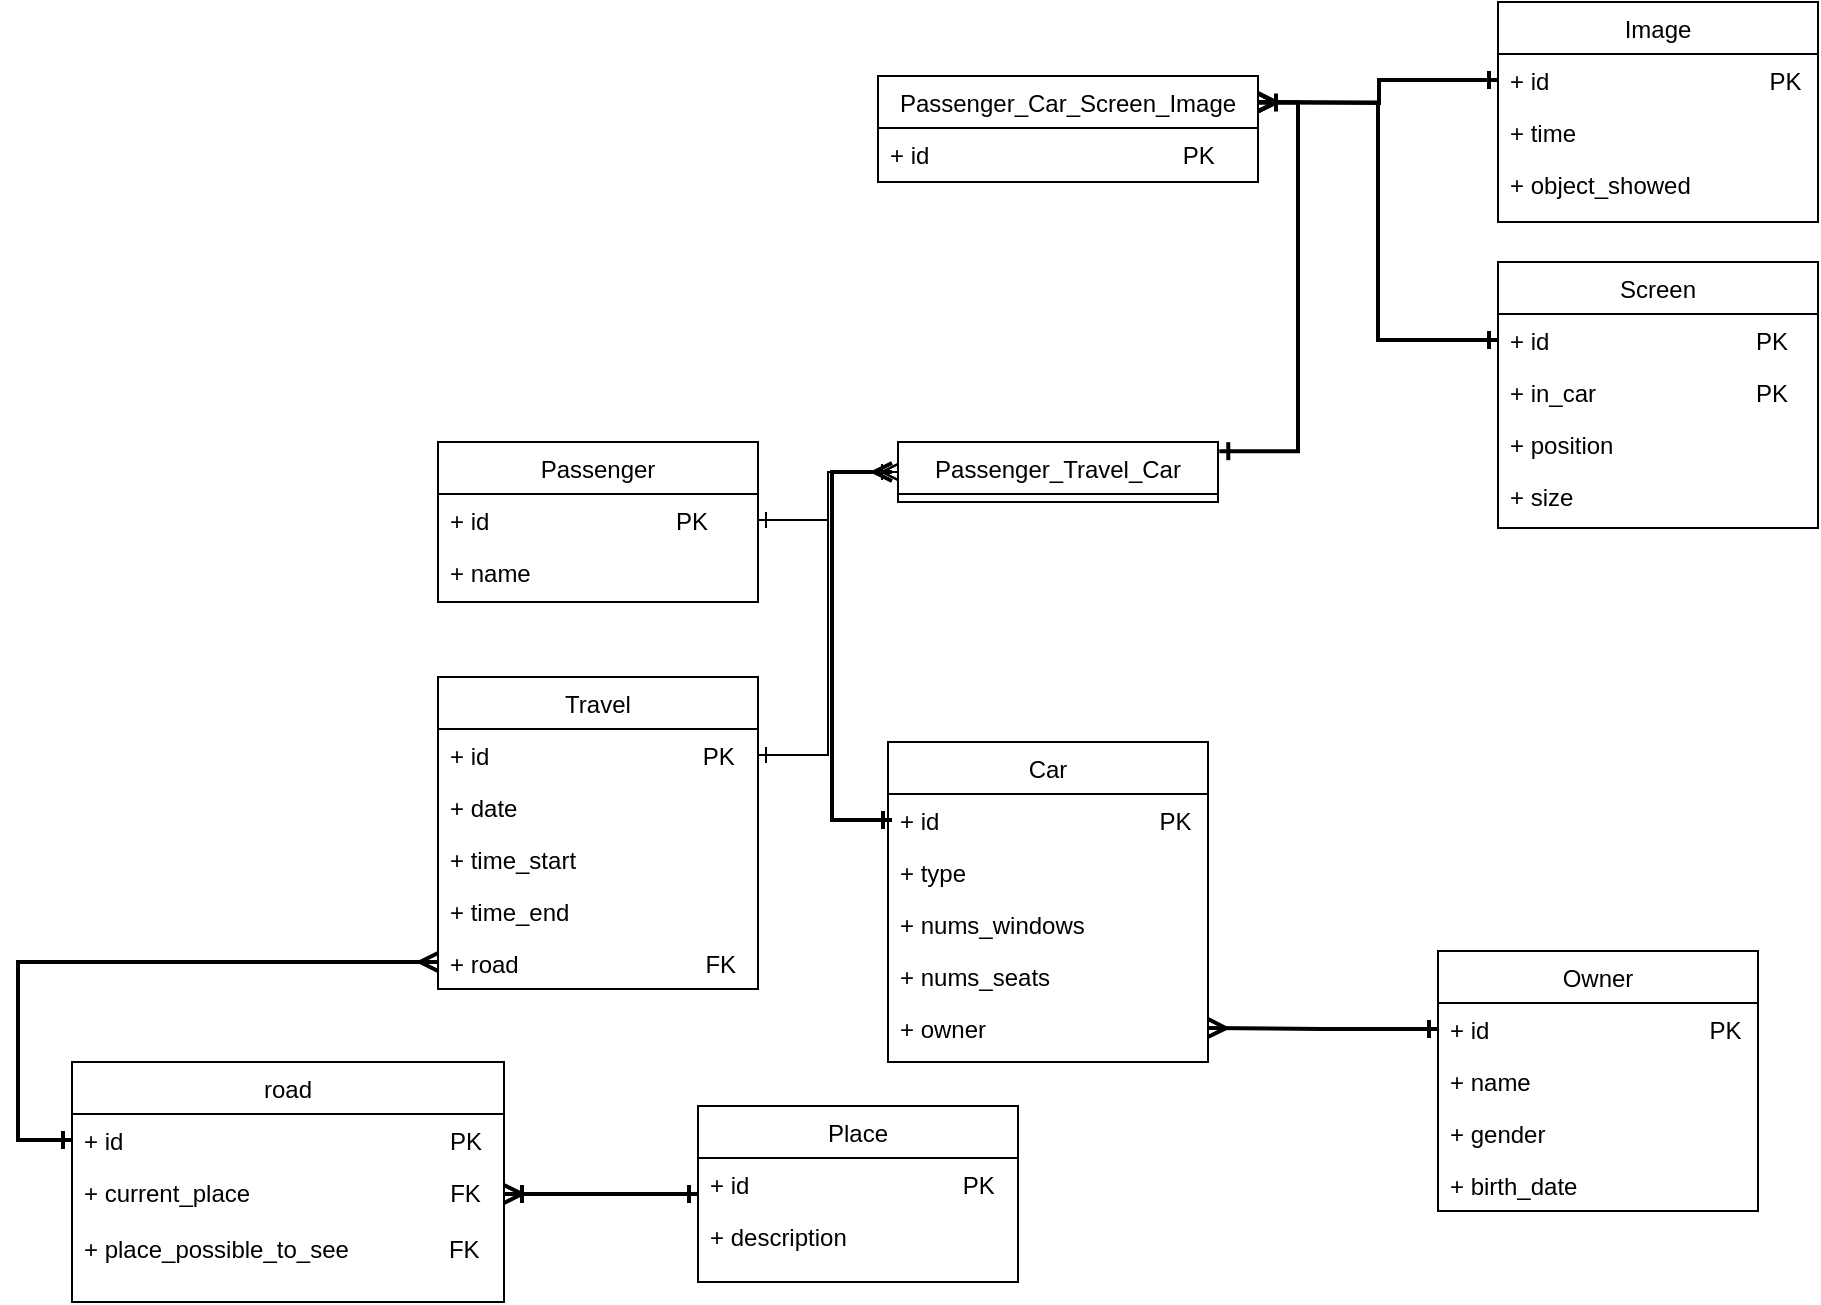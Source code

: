 <mxfile version="26.1.1">
  <diagram id="C5RBs43oDa-KdzZeNtuy" name="Page-1">
    <mxGraphModel dx="2327" dy="1982" grid="1" gridSize="10" guides="1" tooltips="1" connect="1" arrows="1" fold="1" page="1" pageScale="1" pageWidth="827" pageHeight="1169" math="0" shadow="0">
      <root>
        <mxCell id="WIyWlLk6GJQsqaUBKTNV-0" />
        <mxCell id="WIyWlLk6GJQsqaUBKTNV-1" parent="WIyWlLk6GJQsqaUBKTNV-0" />
        <mxCell id="zkfFHV4jXpPFQw0GAbJ--0" value="Owner" style="swimlane;fontStyle=0;align=center;verticalAlign=top;childLayout=stackLayout;horizontal=1;startSize=26;horizontalStack=0;resizeParent=1;resizeLast=0;collapsible=1;marginBottom=0;rounded=0;shadow=0;strokeWidth=1;" parent="WIyWlLk6GJQsqaUBKTNV-1" vertex="1">
          <mxGeometry x="270" y="304.5" width="160" height="130" as="geometry">
            <mxRectangle x="230" y="140" width="160" height="26" as="alternateBounds" />
          </mxGeometry>
        </mxCell>
        <mxCell id="zkfFHV4jXpPFQw0GAbJ--1" value="+ id                                 PK" style="text;align=left;verticalAlign=top;spacingLeft=4;spacingRight=4;overflow=hidden;rotatable=0;points=[[0,0.5],[1,0.5]];portConstraint=eastwest;" parent="zkfFHV4jXpPFQw0GAbJ--0" vertex="1">
          <mxGeometry y="26" width="160" height="26" as="geometry" />
        </mxCell>
        <mxCell id="zkfFHV4jXpPFQw0GAbJ--2" value="+ name" style="text;align=left;verticalAlign=top;spacingLeft=4;spacingRight=4;overflow=hidden;rotatable=0;points=[[0,0.5],[1,0.5]];portConstraint=eastwest;rounded=0;shadow=0;html=0;" parent="zkfFHV4jXpPFQw0GAbJ--0" vertex="1">
          <mxGeometry y="52" width="160" height="26" as="geometry" />
        </mxCell>
        <mxCell id="zkfFHV4jXpPFQw0GAbJ--3" value="+ gender" style="text;align=left;verticalAlign=top;spacingLeft=4;spacingRight=4;overflow=hidden;rotatable=0;points=[[0,0.5],[1,0.5]];portConstraint=eastwest;rounded=0;shadow=0;html=0;" parent="zkfFHV4jXpPFQw0GAbJ--0" vertex="1">
          <mxGeometry y="78" width="160" height="26" as="geometry" />
        </mxCell>
        <mxCell id="WKfM_1NJUeKOcYAccdau-1" value="+ birth_date" style="text;align=left;verticalAlign=top;spacingLeft=4;spacingRight=4;overflow=hidden;rotatable=0;points=[[0,0.5],[1,0.5]];portConstraint=eastwest;rounded=0;shadow=0;html=0;" parent="zkfFHV4jXpPFQw0GAbJ--0" vertex="1">
          <mxGeometry y="104" width="160" height="26" as="geometry" />
        </mxCell>
        <mxCell id="zkfFHV4jXpPFQw0GAbJ--6" value="Screen" style="swimlane;fontStyle=0;align=center;verticalAlign=top;childLayout=stackLayout;horizontal=1;startSize=26;horizontalStack=0;resizeParent=1;resizeLast=0;collapsible=1;marginBottom=0;rounded=0;shadow=0;strokeWidth=1;" parent="WIyWlLk6GJQsqaUBKTNV-1" vertex="1">
          <mxGeometry x="300" y="-40" width="160" height="133" as="geometry">
            <mxRectangle x="130" y="380" width="160" height="26" as="alternateBounds" />
          </mxGeometry>
        </mxCell>
        <mxCell id="zkfFHV4jXpPFQw0GAbJ--7" value="+ id                               PK" style="text;align=left;verticalAlign=top;spacingLeft=4;spacingRight=4;overflow=hidden;rotatable=0;points=[[0,0.5],[1,0.5]];portConstraint=eastwest;" parent="zkfFHV4jXpPFQw0GAbJ--6" vertex="1">
          <mxGeometry y="26" width="160" height="26" as="geometry" />
        </mxCell>
        <mxCell id="zkfFHV4jXpPFQw0GAbJ--8" value="+ in_car                        PK" style="text;align=left;verticalAlign=top;spacingLeft=4;spacingRight=4;overflow=hidden;rotatable=0;points=[[0,0.5],[1,0.5]];portConstraint=eastwest;rounded=0;shadow=0;html=0;" parent="zkfFHV4jXpPFQw0GAbJ--6" vertex="1">
          <mxGeometry y="52" width="160" height="26" as="geometry" />
        </mxCell>
        <mxCell id="wyHCRqdChA_TRmbYqkfu-2" value="+ position" style="text;align=left;verticalAlign=top;spacingLeft=4;spacingRight=4;overflow=hidden;rotatable=0;points=[[0,0.5],[1,0.5]];portConstraint=eastwest;rounded=0;shadow=0;html=0;" parent="zkfFHV4jXpPFQw0GAbJ--6" vertex="1">
          <mxGeometry y="78" width="160" height="26" as="geometry" />
        </mxCell>
        <mxCell id="tqHnjhSmlV05OuYTC6z5-99" value="+ size" style="text;align=left;verticalAlign=top;spacingLeft=4;spacingRight=4;overflow=hidden;rotatable=0;points=[[0,0.5],[1,0.5]];portConstraint=eastwest;rounded=0;shadow=0;html=0;" parent="zkfFHV4jXpPFQw0GAbJ--6" vertex="1">
          <mxGeometry y="104" width="160" height="26" as="geometry" />
        </mxCell>
        <mxCell id="zkfFHV4jXpPFQw0GAbJ--13" value="Car" style="swimlane;fontStyle=0;align=center;verticalAlign=top;childLayout=stackLayout;horizontal=1;startSize=26;horizontalStack=0;resizeParent=1;resizeLast=0;collapsible=1;marginBottom=0;rounded=0;shadow=0;strokeWidth=1;" parent="WIyWlLk6GJQsqaUBKTNV-1" vertex="1">
          <mxGeometry x="-5" y="200" width="160" height="160" as="geometry">
            <mxRectangle x="340" y="380" width="170" height="26" as="alternateBounds" />
          </mxGeometry>
        </mxCell>
        <mxCell id="zkfFHV4jXpPFQw0GAbJ--14" value="+ id                                 PK" style="text;align=left;verticalAlign=top;spacingLeft=4;spacingRight=4;overflow=hidden;rotatable=0;points=[[0,0.5],[1,0.5]];portConstraint=eastwest;" parent="zkfFHV4jXpPFQw0GAbJ--13" vertex="1">
          <mxGeometry y="26" width="160" height="26" as="geometry" />
        </mxCell>
        <mxCell id="tqHnjhSmlV05OuYTC6z5-18" value="+ type" style="text;align=left;verticalAlign=top;spacingLeft=4;spacingRight=4;overflow=hidden;rotatable=0;points=[[0,0.5],[1,0.5]];portConstraint=eastwest;" parent="zkfFHV4jXpPFQw0GAbJ--13" vertex="1">
          <mxGeometry y="52" width="160" height="26" as="geometry" />
        </mxCell>
        <mxCell id="tqHnjhSmlV05OuYTC6z5-19" value="+ nums_windows" style="text;align=left;verticalAlign=top;spacingLeft=4;spacingRight=4;overflow=hidden;rotatable=0;points=[[0,0.5],[1,0.5]];portConstraint=eastwest;" parent="zkfFHV4jXpPFQw0GAbJ--13" vertex="1">
          <mxGeometry y="78" width="160" height="26" as="geometry" />
        </mxCell>
        <mxCell id="tqHnjhSmlV05OuYTC6z5-20" value="+ nums_seats" style="text;align=left;verticalAlign=top;spacingLeft=4;spacingRight=4;overflow=hidden;rotatable=0;points=[[0,0.5],[1,0.5]];portConstraint=eastwest;" parent="zkfFHV4jXpPFQw0GAbJ--13" vertex="1">
          <mxGeometry y="104" width="160" height="26" as="geometry" />
        </mxCell>
        <mxCell id="wyHCRqdChA_TRmbYqkfu-1" value="+ owner" style="text;align=left;verticalAlign=top;spacingLeft=4;spacingRight=4;overflow=hidden;rotatable=0;points=[[0,0.5],[1,0.5]];portConstraint=eastwest;" parent="zkfFHV4jXpPFQw0GAbJ--13" vertex="1">
          <mxGeometry y="130" width="160" height="26" as="geometry" />
        </mxCell>
        <mxCell id="tqHnjhSmlV05OuYTC6z5-22" value="Image" style="swimlane;fontStyle=0;align=center;verticalAlign=top;childLayout=stackLayout;horizontal=1;startSize=26;horizontalStack=0;resizeParent=1;resizeLast=0;collapsible=1;marginBottom=0;rounded=0;shadow=0;strokeWidth=1;" parent="WIyWlLk6GJQsqaUBKTNV-1" vertex="1">
          <mxGeometry x="300" y="-170" width="160" height="110" as="geometry">
            <mxRectangle x="130" y="380" width="160" height="26" as="alternateBounds" />
          </mxGeometry>
        </mxCell>
        <mxCell id="5psh7jvHR8VH2pZ5xMn9-5" style="edgeStyle=orthogonalEdgeStyle;rounded=0;orthogonalLoop=1;jettySize=auto;html=1;endArrow=ERmany;endFill=0;strokeWidth=2;startArrow=ERone;startFill=0;" edge="1" parent="tqHnjhSmlV05OuYTC6z5-22" source="tqHnjhSmlV05OuYTC6z5-23">
          <mxGeometry relative="1" as="geometry">
            <mxPoint x="-120" y="50" as="targetPoint" />
          </mxGeometry>
        </mxCell>
        <mxCell id="tqHnjhSmlV05OuYTC6z5-23" value="+ id                                 PK" style="text;align=left;verticalAlign=top;spacingLeft=4;spacingRight=4;overflow=hidden;rotatable=0;points=[[0,0.5],[1,0.5]];portConstraint=eastwest;" parent="tqHnjhSmlV05OuYTC6z5-22" vertex="1">
          <mxGeometry y="26" width="160" height="26" as="geometry" />
        </mxCell>
        <mxCell id="tqHnjhSmlV05OuYTC6z5-24" value="+ time" style="text;align=left;verticalAlign=top;spacingLeft=4;spacingRight=4;overflow=hidden;rotatable=0;points=[[0,0.5],[1,0.5]];portConstraint=eastwest;rounded=0;shadow=0;html=0;" parent="tqHnjhSmlV05OuYTC6z5-22" vertex="1">
          <mxGeometry y="52" width="160" height="26" as="geometry" />
        </mxCell>
        <mxCell id="tqHnjhSmlV05OuYTC6z5-26" value="+ object_showed" style="text;align=left;verticalAlign=top;spacingLeft=4;spacingRight=4;overflow=hidden;rotatable=0;points=[[0,0.5],[1,0.5]];portConstraint=eastwest;rounded=0;shadow=0;html=0;" parent="tqHnjhSmlV05OuYTC6z5-22" vertex="1">
          <mxGeometry y="78" width="160" height="22" as="geometry" />
        </mxCell>
        <mxCell id="tqHnjhSmlV05OuYTC6z5-36" value="Passenger" style="swimlane;fontStyle=0;align=center;verticalAlign=top;childLayout=stackLayout;horizontal=1;startSize=26;horizontalStack=0;resizeParent=1;resizeLast=0;collapsible=1;marginBottom=0;rounded=0;shadow=0;strokeWidth=1;" parent="WIyWlLk6GJQsqaUBKTNV-1" vertex="1">
          <mxGeometry x="-230" y="50" width="160" height="80" as="geometry">
            <mxRectangle x="130" y="380" width="160" height="26" as="alternateBounds" />
          </mxGeometry>
        </mxCell>
        <mxCell id="tqHnjhSmlV05OuYTC6z5-38" value="+ id                            PK    " style="text;align=left;verticalAlign=top;spacingLeft=4;spacingRight=4;overflow=hidden;rotatable=0;points=[[0,0.5],[1,0.5]];portConstraint=eastwest;rounded=0;shadow=0;html=0;" parent="tqHnjhSmlV05OuYTC6z5-36" vertex="1">
          <mxGeometry y="26" width="160" height="26" as="geometry" />
        </mxCell>
        <mxCell id="WKfM_1NJUeKOcYAccdau-2" value="+ name" style="text;align=left;verticalAlign=top;spacingLeft=4;spacingRight=4;overflow=hidden;rotatable=0;points=[[0,0.5],[1,0.5]];portConstraint=eastwest;rounded=0;shadow=0;html=0;" parent="tqHnjhSmlV05OuYTC6z5-36" vertex="1">
          <mxGeometry y="52" width="160" height="26" as="geometry" />
        </mxCell>
        <mxCell id="tqHnjhSmlV05OuYTC6z5-41" value="Travel" style="swimlane;fontStyle=0;align=center;verticalAlign=top;childLayout=stackLayout;horizontal=1;startSize=26;horizontalStack=0;resizeParent=1;resizeLast=0;collapsible=1;marginBottom=0;rounded=0;shadow=0;strokeWidth=1;" parent="WIyWlLk6GJQsqaUBKTNV-1" vertex="1">
          <mxGeometry x="-230" y="167.5" width="160" height="156" as="geometry">
            <mxRectangle x="130" y="380" width="160" height="26" as="alternateBounds" />
          </mxGeometry>
        </mxCell>
        <mxCell id="tqHnjhSmlV05OuYTC6z5-42" value="+ id                                PK" style="text;align=left;verticalAlign=top;spacingLeft=4;spacingRight=4;overflow=hidden;rotatable=0;points=[[0,0.5],[1,0.5]];portConstraint=eastwest;" parent="tqHnjhSmlV05OuYTC6z5-41" vertex="1">
          <mxGeometry y="26" width="160" height="26" as="geometry" />
        </mxCell>
        <mxCell id="tqHnjhSmlV05OuYTC6z5-43" value="+ date" style="text;align=left;verticalAlign=top;spacingLeft=4;spacingRight=4;overflow=hidden;rotatable=0;points=[[0,0.5],[1,0.5]];portConstraint=eastwest;rounded=0;shadow=0;html=0;" parent="tqHnjhSmlV05OuYTC6z5-41" vertex="1">
          <mxGeometry y="52" width="160" height="26" as="geometry" />
        </mxCell>
        <mxCell id="tqHnjhSmlV05OuYTC6z5-44" value="+ time_start" style="text;align=left;verticalAlign=top;spacingLeft=4;spacingRight=4;overflow=hidden;rotatable=0;points=[[0,0.5],[1,0.5]];portConstraint=eastwest;rounded=0;shadow=0;html=0;" parent="tqHnjhSmlV05OuYTC6z5-41" vertex="1">
          <mxGeometry y="78" width="160" height="26" as="geometry" />
        </mxCell>
        <mxCell id="tqHnjhSmlV05OuYTC6z5-56" value="+ time_end" style="text;align=left;verticalAlign=top;spacingLeft=4;spacingRight=4;overflow=hidden;rotatable=0;points=[[0,0.5],[1,0.5]];portConstraint=eastwest;rounded=0;shadow=0;html=0;" parent="tqHnjhSmlV05OuYTC6z5-41" vertex="1">
          <mxGeometry y="104" width="160" height="26" as="geometry" />
        </mxCell>
        <mxCell id="WKfM_1NJUeKOcYAccdau-31" value="+ road                            FK" style="text;align=left;verticalAlign=top;spacingLeft=4;spacingRight=4;overflow=hidden;rotatable=0;points=[[0,0.5],[1,0.5]];portConstraint=eastwest;rounded=0;shadow=0;html=0;" parent="tqHnjhSmlV05OuYTC6z5-41" vertex="1">
          <mxGeometry y="130" width="160" height="26" as="geometry" />
        </mxCell>
        <mxCell id="WKfM_1NJUeKOcYAccdau-15" style="edgeStyle=orthogonalEdgeStyle;rounded=0;orthogonalLoop=1;jettySize=auto;html=1;entryX=1;entryY=0.5;entryDx=0;entryDy=0;startArrow=ERone;startFill=0;endArrow=ERoneToMany;endFill=0;strokeWidth=2;" parent="WIyWlLk6GJQsqaUBKTNV-1" source="tqHnjhSmlV05OuYTC6z5-46" target="tqHnjhSmlV05OuYTC6z5-54" edge="1">
          <mxGeometry relative="1" as="geometry" />
        </mxCell>
        <mxCell id="tqHnjhSmlV05OuYTC6z5-46" value="Place" style="swimlane;fontStyle=0;align=center;verticalAlign=top;childLayout=stackLayout;horizontal=1;startSize=26;horizontalStack=0;resizeParent=1;resizeLast=0;collapsible=1;marginBottom=0;rounded=0;shadow=0;strokeWidth=1;" parent="WIyWlLk6GJQsqaUBKTNV-1" vertex="1">
          <mxGeometry x="-100" y="382" width="160" height="88" as="geometry">
            <mxRectangle x="130" y="380" width="160" height="26" as="alternateBounds" />
          </mxGeometry>
        </mxCell>
        <mxCell id="tqHnjhSmlV05OuYTC6z5-47" value="+ id                                PK" style="text;align=left;verticalAlign=top;spacingLeft=4;spacingRight=4;overflow=hidden;rotatable=0;points=[[0,0.5],[1,0.5]];portConstraint=eastwest;" parent="tqHnjhSmlV05OuYTC6z5-46" vertex="1">
          <mxGeometry y="26" width="160" height="26" as="geometry" />
        </mxCell>
        <mxCell id="tqHnjhSmlV05OuYTC6z5-48" value="+ description" style="text;align=left;verticalAlign=top;spacingLeft=4;spacingRight=4;overflow=hidden;rotatable=0;points=[[0,0.5],[1,0.5]];portConstraint=eastwest;rounded=0;shadow=0;html=0;" parent="tqHnjhSmlV05OuYTC6z5-46" vertex="1">
          <mxGeometry y="52" width="160" height="26" as="geometry" />
        </mxCell>
        <mxCell id="tqHnjhSmlV05OuYTC6z5-52" value="road" style="swimlane;fontStyle=0;align=center;verticalAlign=top;childLayout=stackLayout;horizontal=1;startSize=26;horizontalStack=0;resizeParent=1;resizeLast=0;collapsible=1;marginBottom=0;rounded=0;shadow=0;strokeWidth=1;" parent="WIyWlLk6GJQsqaUBKTNV-1" vertex="1">
          <mxGeometry x="-413" y="360" width="216" height="120" as="geometry">
            <mxRectangle x="130" y="380" width="160" height="26" as="alternateBounds" />
          </mxGeometry>
        </mxCell>
        <mxCell id="tqHnjhSmlV05OuYTC6z5-53" value="+ id                                                 PK" style="text;align=left;verticalAlign=top;spacingLeft=4;spacingRight=4;overflow=hidden;rotatable=0;points=[[0,0.5],[1,0.5]];portConstraint=eastwest;" parent="tqHnjhSmlV05OuYTC6z5-52" vertex="1">
          <mxGeometry y="26" width="216" height="26" as="geometry" />
        </mxCell>
        <mxCell id="tqHnjhSmlV05OuYTC6z5-54" value="+ current_place                              FK" style="text;align=left;verticalAlign=top;spacingLeft=4;spacingRight=4;overflow=hidden;rotatable=0;points=[[0,0.5],[1,0.5]];portConstraint=eastwest;rounded=0;shadow=0;html=0;" parent="tqHnjhSmlV05OuYTC6z5-52" vertex="1">
          <mxGeometry y="52" width="216" height="28" as="geometry" />
        </mxCell>
        <mxCell id="tqHnjhSmlV05OuYTC6z5-61" value="+ place_possible_to_see               FK" style="text;align=left;verticalAlign=top;spacingLeft=4;spacingRight=4;overflow=hidden;rotatable=0;points=[[0,0.5],[1,0.5]];portConstraint=eastwest;rounded=0;shadow=0;html=0;" parent="tqHnjhSmlV05OuYTC6z5-52" vertex="1">
          <mxGeometry y="80" width="216" height="28" as="geometry" />
        </mxCell>
        <mxCell id="WKfM_1NJUeKOcYAccdau-4" value="Passenger_Travel_Car" style="swimlane;fontStyle=0;align=center;verticalAlign=top;childLayout=stackLayout;horizontal=1;startSize=26;horizontalStack=0;resizeParent=1;resizeLast=0;collapsible=1;marginBottom=0;rounded=0;shadow=0;strokeWidth=1;" parent="WIyWlLk6GJQsqaUBKTNV-1" vertex="1">
          <mxGeometry y="50" width="160" height="30" as="geometry">
            <mxRectangle x="130" y="380" width="160" height="26" as="alternateBounds" />
          </mxGeometry>
        </mxCell>
        <mxCell id="WKfM_1NJUeKOcYAccdau-9" value="Passenger_Car_Screen_Image" style="swimlane;fontStyle=0;align=center;verticalAlign=top;childLayout=stackLayout;horizontal=1;startSize=26;horizontalStack=0;resizeParent=1;resizeLast=0;collapsible=1;marginBottom=0;rounded=0;shadow=0;strokeWidth=1;" parent="WIyWlLk6GJQsqaUBKTNV-1" vertex="1">
          <mxGeometry x="-10" y="-133" width="190" height="53" as="geometry">
            <mxRectangle x="130" y="380" width="160" height="26" as="alternateBounds" />
          </mxGeometry>
        </mxCell>
        <mxCell id="WKfM_1NJUeKOcYAccdau-10" value="+ id                                      PK" style="text;align=left;verticalAlign=top;spacingLeft=4;spacingRight=4;overflow=hidden;rotatable=0;points=[[0,0.5],[1,0.5]];portConstraint=eastwest;" parent="WKfM_1NJUeKOcYAccdau-9" vertex="1">
          <mxGeometry y="26" width="190" height="26" as="geometry" />
        </mxCell>
        <mxCell id="WKfM_1NJUeKOcYAccdau-18" style="edgeStyle=orthogonalEdgeStyle;rounded=0;orthogonalLoop=1;jettySize=auto;html=1;startArrow=ERone;startFill=0;endArrow=ERmany;endFill=0;strokeWidth=2;" parent="WIyWlLk6GJQsqaUBKTNV-1" source="tqHnjhSmlV05OuYTC6z5-53" target="WKfM_1NJUeKOcYAccdau-31" edge="1">
          <mxGeometry relative="1" as="geometry">
            <Array as="points">
              <mxPoint x="-440" y="399" />
              <mxPoint x="-440" y="310" />
            </Array>
          </mxGeometry>
        </mxCell>
        <mxCell id="WKfM_1NJUeKOcYAccdau-22" style="edgeStyle=orthogonalEdgeStyle;rounded=0;orthogonalLoop=1;jettySize=auto;html=1;entryX=1;entryY=0.5;entryDx=0;entryDy=0;startArrow=ERone;startFill=0;endArrow=ERmany;endFill=0;strokeWidth=2;" parent="WIyWlLk6GJQsqaUBKTNV-1" source="zkfFHV4jXpPFQw0GAbJ--1" target="wyHCRqdChA_TRmbYqkfu-1" edge="1">
          <mxGeometry relative="1" as="geometry" />
        </mxCell>
        <mxCell id="WKfM_1NJUeKOcYAccdau-26" style="edgeStyle=orthogonalEdgeStyle;rounded=0;orthogonalLoop=1;jettySize=auto;html=1;entryX=1;entryY=0.25;entryDx=0;entryDy=0;startArrow=ERone;startFill=0;endArrow=ERmany;endFill=0;strokeWidth=2;exitX=1.004;exitY=0.153;exitDx=0;exitDy=0;exitPerimeter=0;" parent="WIyWlLk6GJQsqaUBKTNV-1" source="WKfM_1NJUeKOcYAccdau-4" target="WKfM_1NJUeKOcYAccdau-9" edge="1">
          <mxGeometry relative="1" as="geometry">
            <mxPoint x="180" y="-42" as="targetPoint" />
          </mxGeometry>
        </mxCell>
        <mxCell id="WKfM_1NJUeKOcYAccdau-30" style="edgeStyle=orthogonalEdgeStyle;rounded=0;orthogonalLoop=1;jettySize=auto;html=1;entryX=1;entryY=0.25;entryDx=0;entryDy=0;startArrow=ERone;startFill=0;endArrow=ERoneToMany;endFill=0;strokeWidth=2;" parent="WIyWlLk6GJQsqaUBKTNV-1" source="zkfFHV4jXpPFQw0GAbJ--7" target="WKfM_1NJUeKOcYAccdau-9" edge="1">
          <mxGeometry relative="1" as="geometry">
            <mxPoint x="180" y="-42" as="targetPoint" />
          </mxGeometry>
        </mxCell>
        <mxCell id="5psh7jvHR8VH2pZ5xMn9-1" style="edgeStyle=orthogonalEdgeStyle;rounded=0;orthogonalLoop=1;jettySize=auto;html=1;entryX=0;entryY=0.5;entryDx=0;entryDy=0;startArrow=ERone;startFill=0;endArrow=ERoneToMany;endFill=0;" edge="1" parent="WIyWlLk6GJQsqaUBKTNV-1" source="tqHnjhSmlV05OuYTC6z5-42" target="WKfM_1NJUeKOcYAccdau-4">
          <mxGeometry relative="1" as="geometry" />
        </mxCell>
        <mxCell id="5psh7jvHR8VH2pZ5xMn9-3" style="edgeStyle=orthogonalEdgeStyle;rounded=0;orthogonalLoop=1;jettySize=auto;html=1;entryX=0;entryY=0.5;entryDx=0;entryDy=0;endArrow=ERoneToMany;endFill=0;startArrow=ERone;startFill=0;" edge="1" parent="WIyWlLk6GJQsqaUBKTNV-1" source="tqHnjhSmlV05OuYTC6z5-38" target="WKfM_1NJUeKOcYAccdau-4">
          <mxGeometry relative="1" as="geometry" />
        </mxCell>
        <mxCell id="5psh7jvHR8VH2pZ5xMn9-4" style="edgeStyle=orthogonalEdgeStyle;rounded=0;orthogonalLoop=1;jettySize=auto;html=1;entryX=0;entryY=0.5;entryDx=0;entryDy=0;startArrow=ERone;startFill=0;endArrow=ERmany;endFill=0;strokeWidth=2;" edge="1" parent="WIyWlLk6GJQsqaUBKTNV-1">
          <mxGeometry relative="1" as="geometry">
            <mxPoint x="-3" y="239" as="sourcePoint" />
            <mxPoint x="-3" y="65" as="targetPoint" />
            <Array as="points">
              <mxPoint x="-33" y="239" />
              <mxPoint x="-33" y="65" />
            </Array>
          </mxGeometry>
        </mxCell>
      </root>
    </mxGraphModel>
  </diagram>
</mxfile>
